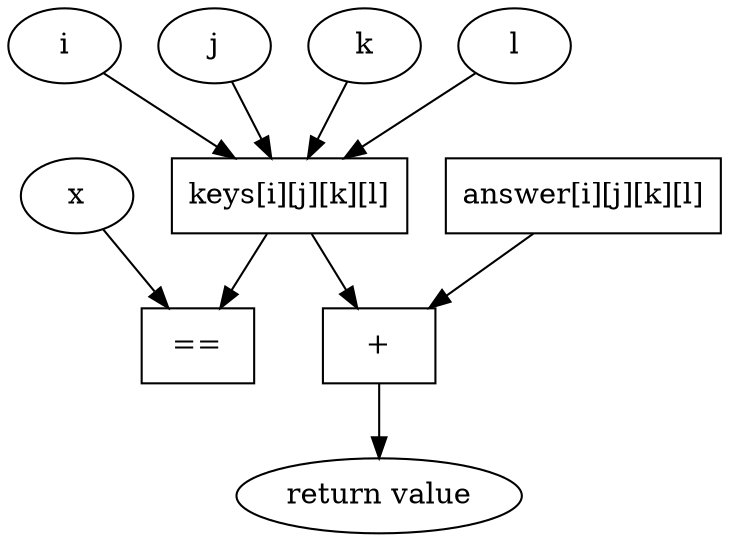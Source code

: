 digraph foo_DFG {
  node [shape=ellipse];
  i [label="i"];
  j [label="j"];
  k [label="k"];
  l [label="l"];
  x [label="x"];
  keys_access [label="keys[i][j][k][l]", shape=box];
  answer_access [label="answer[i][j][k][l]", shape=box];
  cond [label="==", shape=box];
  add [label="+", shape=box];
  return_val [label="return value"];

  i -> keys_access;
  j -> keys_access;
  k -> keys_access;
  l -> keys_access;
  keys_access -> cond;
  x -> cond;
  keys_access -> add;
  answer_access -> add;
  add -> return_val;
}